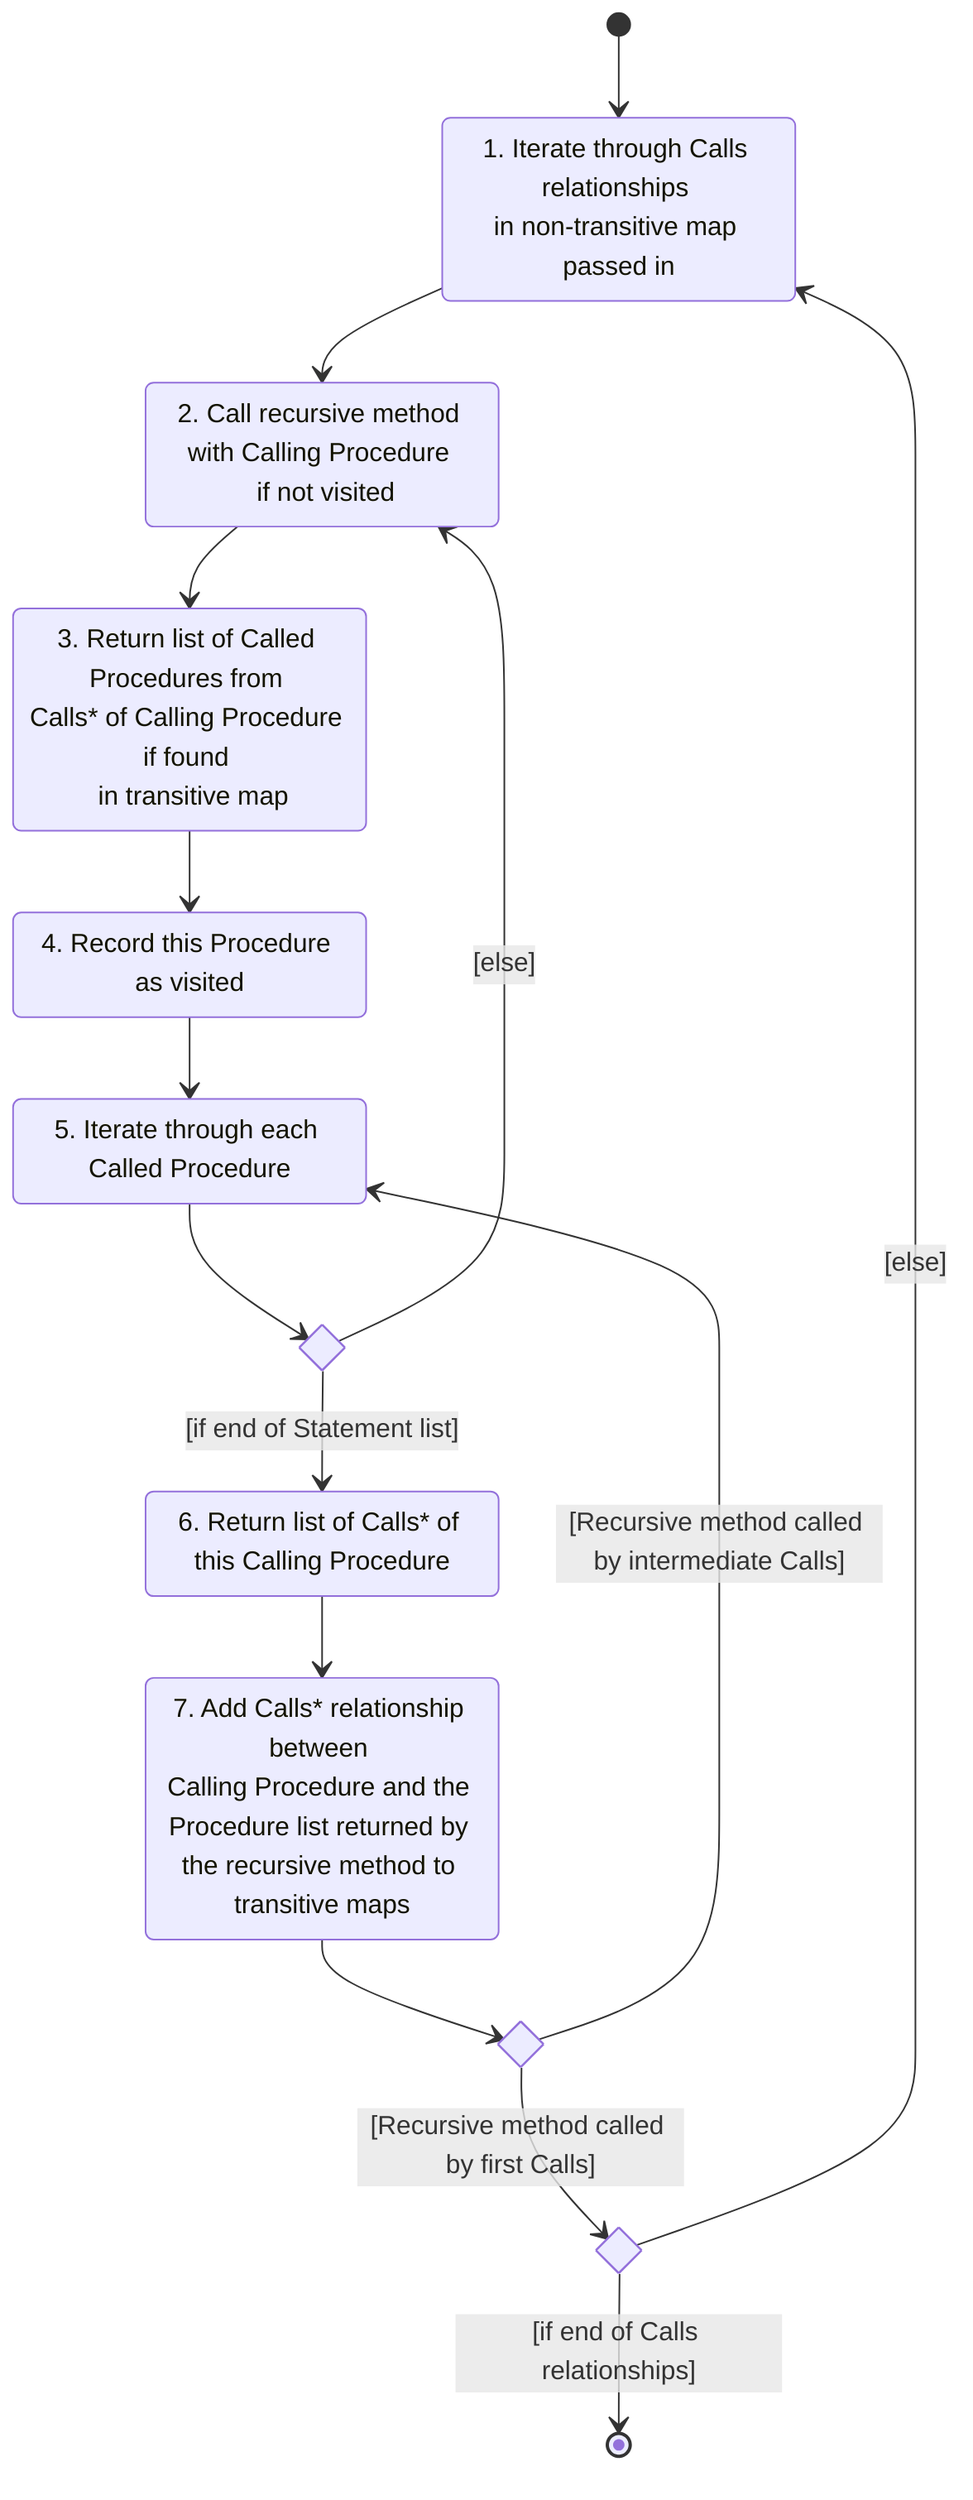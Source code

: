 stateDiagram
  s1: 1. Iterate through Calls relationships <br/>in non-transitive map passed in
  s2: 2. Call recursive method with Calling Procedure <br/> if not visited
  s3: 3. Return list of Called Procedures from <br/>Calls* of Calling Procedure if found <br/> in transitive map

  s4: 4. Record this Procedure as visited
  s5: 5. Iterate through each Called Procedure

  s6: 6. Return list of Calls* of this Calling Procedure
  s7: 7. Add Calls* relationship between <br/>Calling Procedure and the Procedure list returned by <br/>the recursive method to transitive maps

  state stmt_if <<choice>>
  state rec_if <<choice>>
  state proc_end <<choice>>

  [*] --> s1
  s1 --> s2
  s2 --> s3
  s3 --> s4
  s4 --> s5
  s5 --> stmt_if


  stmt_if --> s6: [if end of Statement list]
  stmt_if --> s2: [else]
  s6 --> s7
  s7 --> rec_if
  rec_if --> s5: [Recursive method called by intermediate Calls]
  rec_if --> proc_end: [Recursive method called by first Calls]
  proc_end --> s1: [else]
  proc_end --> [*]: [if end of Calls relationships]